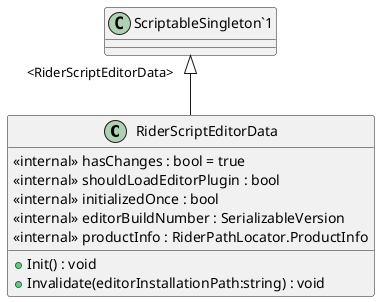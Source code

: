 @startuml
class RiderScriptEditorData {
    <<internal>> hasChanges : bool = true
    <<internal>> shouldLoadEditorPlugin : bool
    <<internal>> initializedOnce : bool
    <<internal>> editorBuildNumber : SerializableVersion
    <<internal>> productInfo : RiderPathLocator.ProductInfo
    + Init() : void
    + Invalidate(editorInstallationPath:string) : void
}
"ScriptableSingleton`1" "<RiderScriptEditorData>" <|-- RiderScriptEditorData
@enduml
